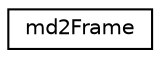 digraph "Graphical Class Hierarchy"
{
 // LATEX_PDF_SIZE
  edge [fontname="Helvetica",fontsize="10",labelfontname="Helvetica",labelfontsize="10"];
  node [fontname="Helvetica",fontsize="10",shape=record];
  rankdir="LR";
  Node0 [label="md2Frame",height=0.2,width=0.4,color="black", fillcolor="white", style="filled",URL="$structmd2_frame.html",tooltip=" "];
}
